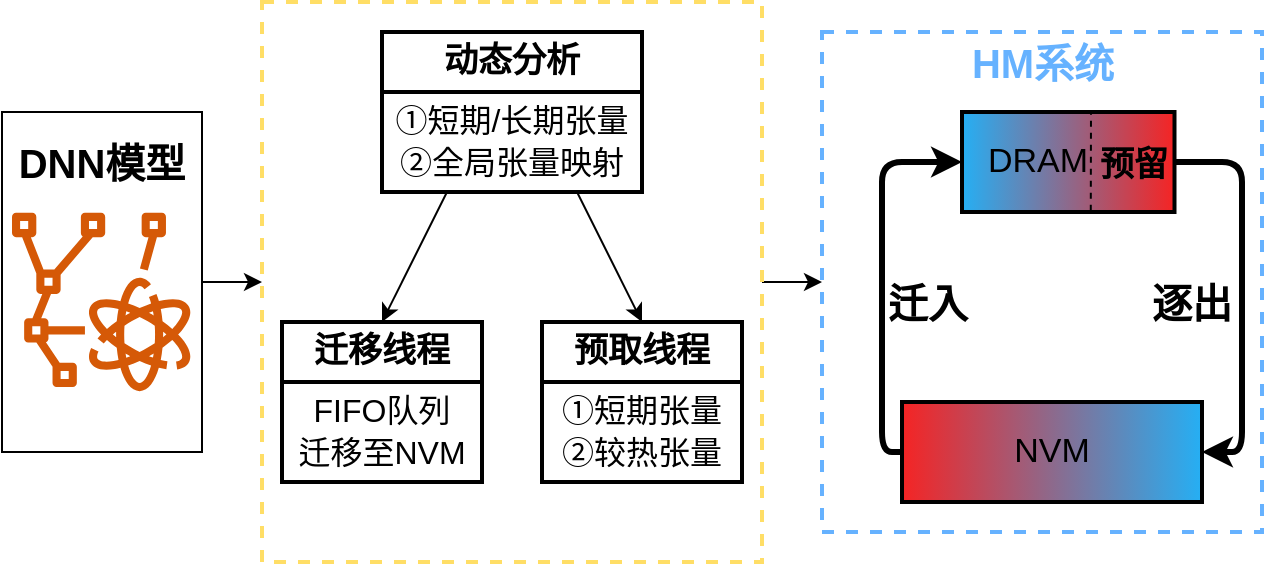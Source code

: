 <mxfile version="20.8.23" type="github">
  <diagram name="第 1 页" id="1H0Z8F8A4EUNBeRVlE7c">
    <mxGraphModel dx="1004" dy="581" grid="1" gridSize="10" guides="1" tooltips="1" connect="1" arrows="1" fold="1" page="1" pageScale="1" pageWidth="827" pageHeight="1169" math="0" shadow="0">
      <root>
        <mxCell id="0" />
        <mxCell id="1" parent="0" />
        <mxCell id="yDM1J8T15Cod_9oeqZbb-32" style="edgeStyle=orthogonalEdgeStyle;rounded=0;orthogonalLoop=1;jettySize=auto;html=1;entryX=0;entryY=0.5;entryDx=0;entryDy=0;strokeWidth=1;fontSize=17;fontColor=#000000;" edge="1" parent="1" source="yDM1J8T15Cod_9oeqZbb-1" target="yDM1J8T15Cod_9oeqZbb-31">
          <mxGeometry relative="1" as="geometry" />
        </mxCell>
        <mxCell id="yDM1J8T15Cod_9oeqZbb-1" value="" style="rounded=0;whiteSpace=wrap;html=1;" vertex="1" parent="1">
          <mxGeometry x="130" y="220" width="100" height="170" as="geometry" />
        </mxCell>
        <mxCell id="yDM1J8T15Cod_9oeqZbb-2" value="&lt;b&gt;&lt;font style=&quot;font-size: 20px;&quot;&gt;DNN模型&lt;/font&gt;&lt;/b&gt;" style="text;html=1;strokeColor=none;fillColor=none;align=center;verticalAlign=middle;whiteSpace=wrap;rounded=0;" vertex="1" parent="1">
          <mxGeometry x="130" y="230" width="100" height="30" as="geometry" />
        </mxCell>
        <mxCell id="yDM1J8T15Cod_9oeqZbb-4" value="" style="rounded=0;whiteSpace=wrap;html=1;fontSize=20;dashed=1;strokeColor=#66B2FF;strokeWidth=2;" vertex="1" parent="1">
          <mxGeometry x="540" y="180" width="220" height="250" as="geometry" />
        </mxCell>
        <mxCell id="yDM1J8T15Cod_9oeqZbb-5" value="&lt;font color=&quot;#66b2ff&quot;&gt;&lt;b&gt;HM系统&lt;/b&gt;&lt;/font&gt;" style="text;html=1;strokeColor=none;fillColor=none;align=center;verticalAlign=middle;whiteSpace=wrap;rounded=0;fontSize=20;" vertex="1" parent="1">
          <mxGeometry x="607.5" y="180" width="85" height="30" as="geometry" />
        </mxCell>
        <mxCell id="yDM1J8T15Cod_9oeqZbb-9" value="" style="sketch=0;outlineConnect=0;fontColor=#232F3E;gradientColor=none;fillColor=#d55907;strokeColor=none;dashed=0;verticalLabelPosition=bottom;verticalAlign=top;align=center;html=1;fontSize=12;fontStyle=0;aspect=fixed;pointerEvents=1;shape=mxgraph.aws4.braket_tensor_network;strokeWidth=2;" vertex="1" parent="1">
          <mxGeometry x="135" y="270" width="90" height="90" as="geometry" />
        </mxCell>
        <mxCell id="yDM1J8T15Cod_9oeqZbb-17" style="edgeStyle=orthogonalEdgeStyle;rounded=1;orthogonalLoop=1;jettySize=auto;html=1;exitX=0;exitY=0.5;exitDx=0;exitDy=0;entryX=0;entryY=0.5;entryDx=0;entryDy=0;fontSize=11;fontColor=default;strokeWidth=3;" edge="1" parent="1" source="yDM1J8T15Cod_9oeqZbb-22" target="yDM1J8T15Cod_9oeqZbb-21">
          <mxGeometry relative="1" as="geometry">
            <mxPoint x="540" y="390" as="sourcePoint" />
            <mxPoint x="560" y="260" as="targetPoint" />
            <Array as="points">
              <mxPoint x="570" y="390" />
              <mxPoint x="570" y="245" />
            </Array>
          </mxGeometry>
        </mxCell>
        <mxCell id="yDM1J8T15Cod_9oeqZbb-19" style="edgeStyle=orthogonalEdgeStyle;rounded=1;orthogonalLoop=1;jettySize=auto;html=1;strokeWidth=3;fontSize=11;fontColor=default;entryX=1;entryY=0.5;entryDx=0;entryDy=0;exitX=1;exitY=0.5;exitDx=0;exitDy=0;" edge="1" parent="1" source="yDM1J8T15Cod_9oeqZbb-21">
          <mxGeometry relative="1" as="geometry">
            <mxPoint x="710" y="240" as="sourcePoint" />
            <mxPoint x="730" y="390" as="targetPoint" />
            <Array as="points">
              <mxPoint x="750" y="245" />
              <mxPoint x="750" y="390" />
            </Array>
          </mxGeometry>
        </mxCell>
        <mxCell id="yDM1J8T15Cod_9oeqZbb-20" value="&lt;b&gt;&lt;font color=&quot;#000000&quot;&gt;迁入&lt;/font&gt;&lt;/b&gt;" style="text;html=1;strokeColor=none;fillColor=none;align=center;verticalAlign=middle;whiteSpace=wrap;rounded=0;fontSize=20;fontColor=#66B2FF;" vertex="1" parent="1">
          <mxGeometry x="567.5" y="300" width="50" height="30" as="geometry" />
        </mxCell>
        <mxCell id="yDM1J8T15Cod_9oeqZbb-21" value="" style="rounded=0;whiteSpace=wrap;html=1;shadow=0;strokeColor=default;strokeWidth=2;fontSize=20;fontColor=#000000;fillColor=#25aff4;gradientColor=#f52424;gradientDirection=east;" vertex="1" parent="1">
          <mxGeometry x="610" y="220" width="106.25" height="50" as="geometry" />
        </mxCell>
        <mxCell id="yDM1J8T15Cod_9oeqZbb-22" value="" style="rounded=0;whiteSpace=wrap;html=1;shadow=0;strokeColor=default;strokeWidth=2;fontSize=20;fontColor=#000000;fillColor=#25aff4;gradientColor=#f52424;gradientDirection=west;" vertex="1" parent="1">
          <mxGeometry x="580" y="365" width="150" height="50" as="geometry" />
        </mxCell>
        <mxCell id="yDM1J8T15Cod_9oeqZbb-23" value="&lt;font style=&quot;font-size: 17px;&quot;&gt;&lt;b&gt;预留&lt;/b&gt;&lt;/font&gt;" style="text;html=1;strokeColor=none;fillColor=none;align=center;verticalAlign=middle;whiteSpace=wrap;rounded=0;fontSize=20;fontColor=#000000;" vertex="1" parent="1">
          <mxGeometry x="677.5" y="230" width="35.5" height="30" as="geometry" />
        </mxCell>
        <mxCell id="yDM1J8T15Cod_9oeqZbb-25" value="" style="endArrow=none;dashed=1;html=1;rounded=0;strokeWidth=1;fontSize=20;fontColor=#000000;exitX=0.606;exitY=0.988;exitDx=0;exitDy=0;exitPerimeter=0;entryX=0.607;entryY=0;entryDx=0;entryDy=0;entryPerimeter=0;" edge="1" parent="1" source="yDM1J8T15Cod_9oeqZbb-21" target="yDM1J8T15Cod_9oeqZbb-21">
          <mxGeometry width="50" height="50" relative="1" as="geometry">
            <mxPoint x="651.737" y="269" as="sourcePoint" />
            <mxPoint x="653.5" y="220" as="targetPoint" />
          </mxGeometry>
        </mxCell>
        <mxCell id="yDM1J8T15Cod_9oeqZbb-26" value="&lt;font color=&quot;#000000&quot;&gt;&lt;b&gt;逐出&lt;/b&gt;&lt;/font&gt;" style="text;html=1;strokeColor=none;fillColor=none;align=center;verticalAlign=middle;whiteSpace=wrap;rounded=0;fontSize=20;fontColor=#66B2FF;" vertex="1" parent="1">
          <mxGeometry x="700" y="300" width="50" height="30" as="geometry" />
        </mxCell>
        <mxCell id="yDM1J8T15Cod_9oeqZbb-27" value="DRAM" style="text;html=1;strokeColor=none;fillColor=none;align=center;verticalAlign=middle;whiteSpace=wrap;rounded=0;fontSize=17;fontColor=#000000;" vertex="1" parent="1">
          <mxGeometry x="617.5" y="230" width="60" height="30" as="geometry" />
        </mxCell>
        <mxCell id="yDM1J8T15Cod_9oeqZbb-28" value="NVM" style="text;html=1;strokeColor=none;fillColor=none;align=center;verticalAlign=middle;whiteSpace=wrap;rounded=0;fontSize=17;fontColor=#000000;" vertex="1" parent="1">
          <mxGeometry x="625" y="375" width="60" height="30" as="geometry" />
        </mxCell>
        <mxCell id="yDM1J8T15Cod_9oeqZbb-33" style="edgeStyle=orthogonalEdgeStyle;rounded=0;orthogonalLoop=1;jettySize=auto;html=1;exitX=1;exitY=0.5;exitDx=0;exitDy=0;entryX=0;entryY=0.5;entryDx=0;entryDy=0;strokeWidth=1;fontSize=17;fontColor=#000000;" edge="1" parent="1" source="yDM1J8T15Cod_9oeqZbb-31" target="yDM1J8T15Cod_9oeqZbb-4">
          <mxGeometry relative="1" as="geometry" />
        </mxCell>
        <mxCell id="yDM1J8T15Cod_9oeqZbb-31" value="" style="rounded=0;whiteSpace=wrap;html=1;fontSize=20;dashed=1;strokeColor=#ffde66;strokeWidth=2;" vertex="1" parent="1">
          <mxGeometry x="260" y="165" width="250" height="280" as="geometry" />
        </mxCell>
        <mxCell id="yDM1J8T15Cod_9oeqZbb-34" value="动态分析" style="swimlane;whiteSpace=wrap;html=1;shadow=0;sketch=0;fillStyle=hachure;strokeColor=#000000;strokeWidth=2;fontSize=17;fontColor=#000000;fillColor=none;gradientColor=#f52424;gradientDirection=west;startSize=30;" vertex="1" parent="1">
          <mxGeometry x="320" y="180" width="130" height="80" as="geometry" />
        </mxCell>
        <mxCell id="yDM1J8T15Cod_9oeqZbb-35" value="&lt;font style=&quot;font-size: 16px;&quot;&gt;①短期/长期张量&lt;br&gt;②全局张量映射&lt;/font&gt;" style="text;html=1;strokeColor=none;fillColor=none;align=center;verticalAlign=middle;whiteSpace=wrap;rounded=0;fontSize=17;fontColor=#000000;" vertex="1" parent="yDM1J8T15Cod_9oeqZbb-34">
          <mxGeometry y="30" width="130" height="50" as="geometry" />
        </mxCell>
        <mxCell id="yDM1J8T15Cod_9oeqZbb-37" value="迁移线程" style="swimlane;whiteSpace=wrap;html=1;shadow=0;sketch=0;fillStyle=hachure;strokeColor=#000000;strokeWidth=2;fontSize=17;fontColor=#000000;fillColor=none;gradientColor=#f52424;gradientDirection=west;startSize=30;" vertex="1" parent="1">
          <mxGeometry x="270" y="325" width="100" height="80" as="geometry" />
        </mxCell>
        <mxCell id="yDM1J8T15Cod_9oeqZbb-42" value="&lt;span style=&quot;font-size: 16px;&quot;&gt;FIFO队列&lt;br&gt;迁移至NVM&lt;br&gt;&lt;/span&gt;" style="text;html=1;strokeColor=none;fillColor=none;align=center;verticalAlign=middle;whiteSpace=wrap;rounded=0;fontSize=17;fontColor=#000000;" vertex="1" parent="yDM1J8T15Cod_9oeqZbb-37">
          <mxGeometry y="30" width="100" height="50" as="geometry" />
        </mxCell>
        <mxCell id="yDM1J8T15Cod_9oeqZbb-39" value="预取线程" style="swimlane;whiteSpace=wrap;html=1;shadow=0;sketch=0;fillStyle=hachure;strokeColor=#000000;strokeWidth=2;fontSize=17;fontColor=#000000;fillColor=none;gradientColor=#f52424;gradientDirection=west;startSize=30;" vertex="1" parent="1">
          <mxGeometry x="400" y="325" width="100" height="80" as="geometry" />
        </mxCell>
        <mxCell id="yDM1J8T15Cod_9oeqZbb-40" value="&lt;font style=&quot;font-size: 16px;&quot;&gt;①短期张量&lt;br style=&quot;border-color: var(--border-color);&quot;&gt;②较热张量&lt;br&gt;&lt;/font&gt;" style="text;html=1;strokeColor=none;fillColor=none;align=center;verticalAlign=middle;whiteSpace=wrap;rounded=0;fontSize=17;fontColor=#000000;" vertex="1" parent="yDM1J8T15Cod_9oeqZbb-39">
          <mxGeometry y="30" width="100" height="50" as="geometry" />
        </mxCell>
        <mxCell id="yDM1J8T15Cod_9oeqZbb-43" value="" style="endArrow=classic;html=1;rounded=0;strokeWidth=1;fontSize=16;fontColor=#000000;exitX=0.25;exitY=1;exitDx=0;exitDy=0;entryX=0.5;entryY=0;entryDx=0;entryDy=0;" edge="1" parent="1" source="yDM1J8T15Cod_9oeqZbb-35" target="yDM1J8T15Cod_9oeqZbb-37">
          <mxGeometry width="50" height="50" relative="1" as="geometry">
            <mxPoint x="350" y="320" as="sourcePoint" />
            <mxPoint x="400" y="270" as="targetPoint" />
          </mxGeometry>
        </mxCell>
        <mxCell id="yDM1J8T15Cod_9oeqZbb-44" value="" style="endArrow=classic;html=1;rounded=0;strokeWidth=1;fontSize=16;fontColor=#000000;exitX=0.75;exitY=1;exitDx=0;exitDy=0;entryX=0.5;entryY=0;entryDx=0;entryDy=0;" edge="1" parent="1" source="yDM1J8T15Cod_9oeqZbb-35" target="yDM1J8T15Cod_9oeqZbb-39">
          <mxGeometry width="50" height="50" relative="1" as="geometry">
            <mxPoint x="395" y="270" as="sourcePoint" />
            <mxPoint x="330" y="335" as="targetPoint" />
          </mxGeometry>
        </mxCell>
      </root>
    </mxGraphModel>
  </diagram>
</mxfile>
